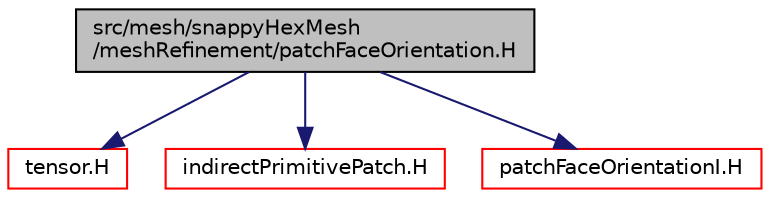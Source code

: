 digraph "src/mesh/snappyHexMesh/meshRefinement/patchFaceOrientation.H"
{
  bgcolor="transparent";
  edge [fontname="Helvetica",fontsize="10",labelfontname="Helvetica",labelfontsize="10"];
  node [fontname="Helvetica",fontsize="10",shape=record];
  Node0 [label="src/mesh/snappyHexMesh\l/meshRefinement/patchFaceOrientation.H",height=0.2,width=0.4,color="black", fillcolor="grey75", style="filled", fontcolor="black"];
  Node0 -> Node1 [color="midnightblue",fontsize="10",style="solid",fontname="Helvetica"];
  Node1 [label="tensor.H",height=0.2,width=0.4,color="red",URL="$a13613.html"];
  Node0 -> Node69 [color="midnightblue",fontsize="10",style="solid",fontname="Helvetica"];
  Node69 [label="indirectPrimitivePatch.H",height=0.2,width=0.4,color="red",URL="$a12755.html"];
  Node0 -> Node168 [color="midnightblue",fontsize="10",style="solid",fontname="Helvetica"];
  Node168 [label="patchFaceOrientationI.H",height=0.2,width=0.4,color="red",URL="$a07760.html"];
}
